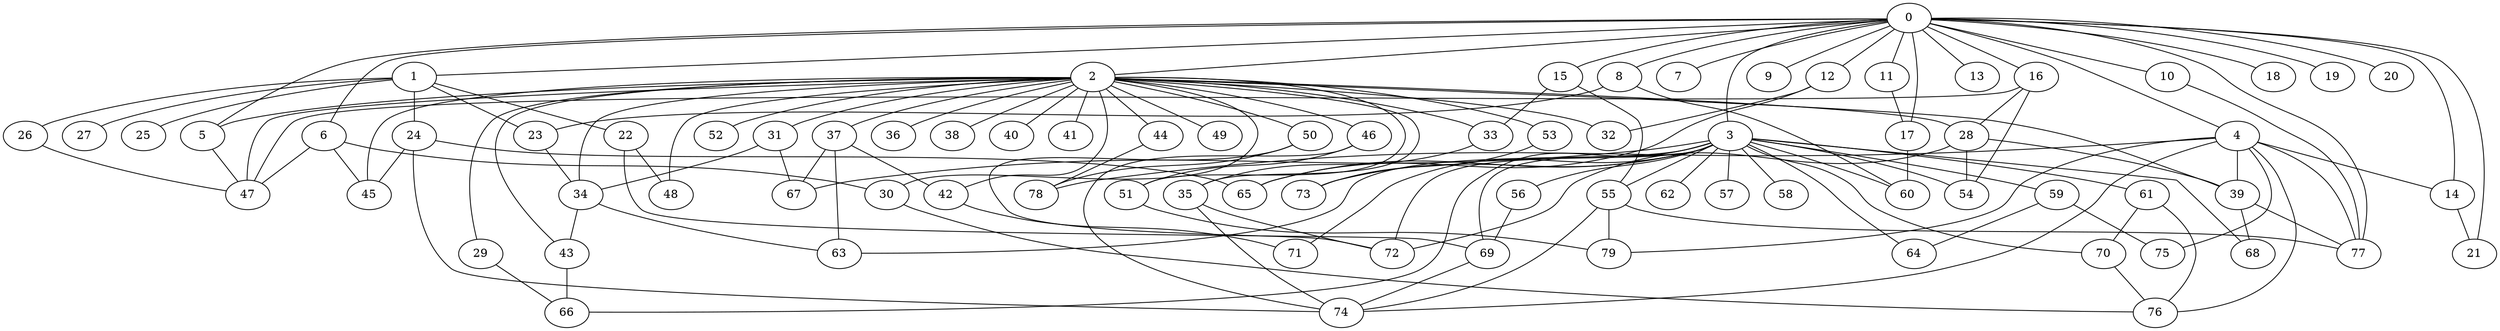 
graph graphname {
    0 -- 1
0 -- 2
0 -- 3
0 -- 4
0 -- 5
0 -- 6
0 -- 7
0 -- 8
0 -- 9
0 -- 10
0 -- 11
0 -- 12
0 -- 13
0 -- 14
0 -- 15
0 -- 16
0 -- 17
0 -- 18
0 -- 19
0 -- 20
0 -- 21
0 -- 77
1 -- 22
1 -- 23
1 -- 24
1 -- 25
1 -- 26
1 -- 27
2 -- 28
2 -- 29
2 -- 30
2 -- 31
2 -- 32
2 -- 33
2 -- 34
2 -- 35
2 -- 36
2 -- 37
2 -- 38
2 -- 39
2 -- 40
2 -- 41
2 -- 42
2 -- 43
2 -- 44
2 -- 45
2 -- 46
2 -- 47
2 -- 48
2 -- 49
2 -- 50
2 -- 51
2 -- 52
2 -- 53
2 -- 5
3 -- 64
3 -- 66
3 -- 67
3 -- 68
3 -- 69
3 -- 70
3 -- 65
3 -- 72
3 -- 73
3 -- 71
3 -- 54
3 -- 55
3 -- 56
3 -- 57
3 -- 58
3 -- 59
3 -- 60
3 -- 61
3 -- 62
3 -- 63
4 -- 74
4 -- 75
4 -- 76
4 -- 77
4 -- 78
4 -- 79
4 -- 14
4 -- 39
5 -- 47
6 -- 47
6 -- 45
6 -- 30
8 -- 23
8 -- 60
10 -- 77
11 -- 17
12 -- 32
12 -- 65
14 -- 21
15 -- 55
15 -- 33
16 -- 28
16 -- 54
16 -- 47
17 -- 60
22 -- 48
22 -- 69
23 -- 34
24 -- 45
24 -- 65
24 -- 74
26 -- 47
28 -- 39
28 -- 72
28 -- 54
29 -- 66
30 -- 76
31 -- 67
31 -- 34
33 -- 35
34 -- 63
34 -- 43
35 -- 74
35 -- 72
37 -- 42
37 -- 67
37 -- 63
39 -- 77
39 -- 68
42 -- 71
43 -- 66
44 -- 78
46 -- 74
46 -- 51
50 -- 78
50 -- 72
51 -- 79
53 -- 73
55 -- 77
55 -- 79
55 -- 74
56 -- 69
59 -- 64
59 -- 75
61 -- 76
61 -- 70
69 -- 74
70 -- 76

}
